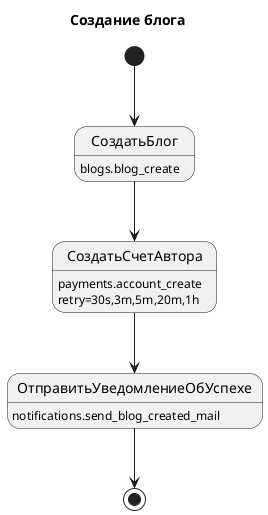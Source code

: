 @startuml

!$name = "blog_create"
!$version = "1.0"

title Создание блога

state СоздатьБлог: blogs.blog_create
state СоздатьСчетАвтора: payments.account_create
state СоздатьСчетАвтора: retry=30s,3m,5m,20m,1h
state ОтправитьУведомлениеОбУспехе: notifications.send_blog_created_mail

[*] --> СоздатьБлог
СоздатьБлог --> СоздатьСчетАвтора
СоздатьСчетАвтора --> ОтправитьУведомлениеОбУспехе

ОтправитьУведомлениеОбУспехе --> [*]

@enduml
